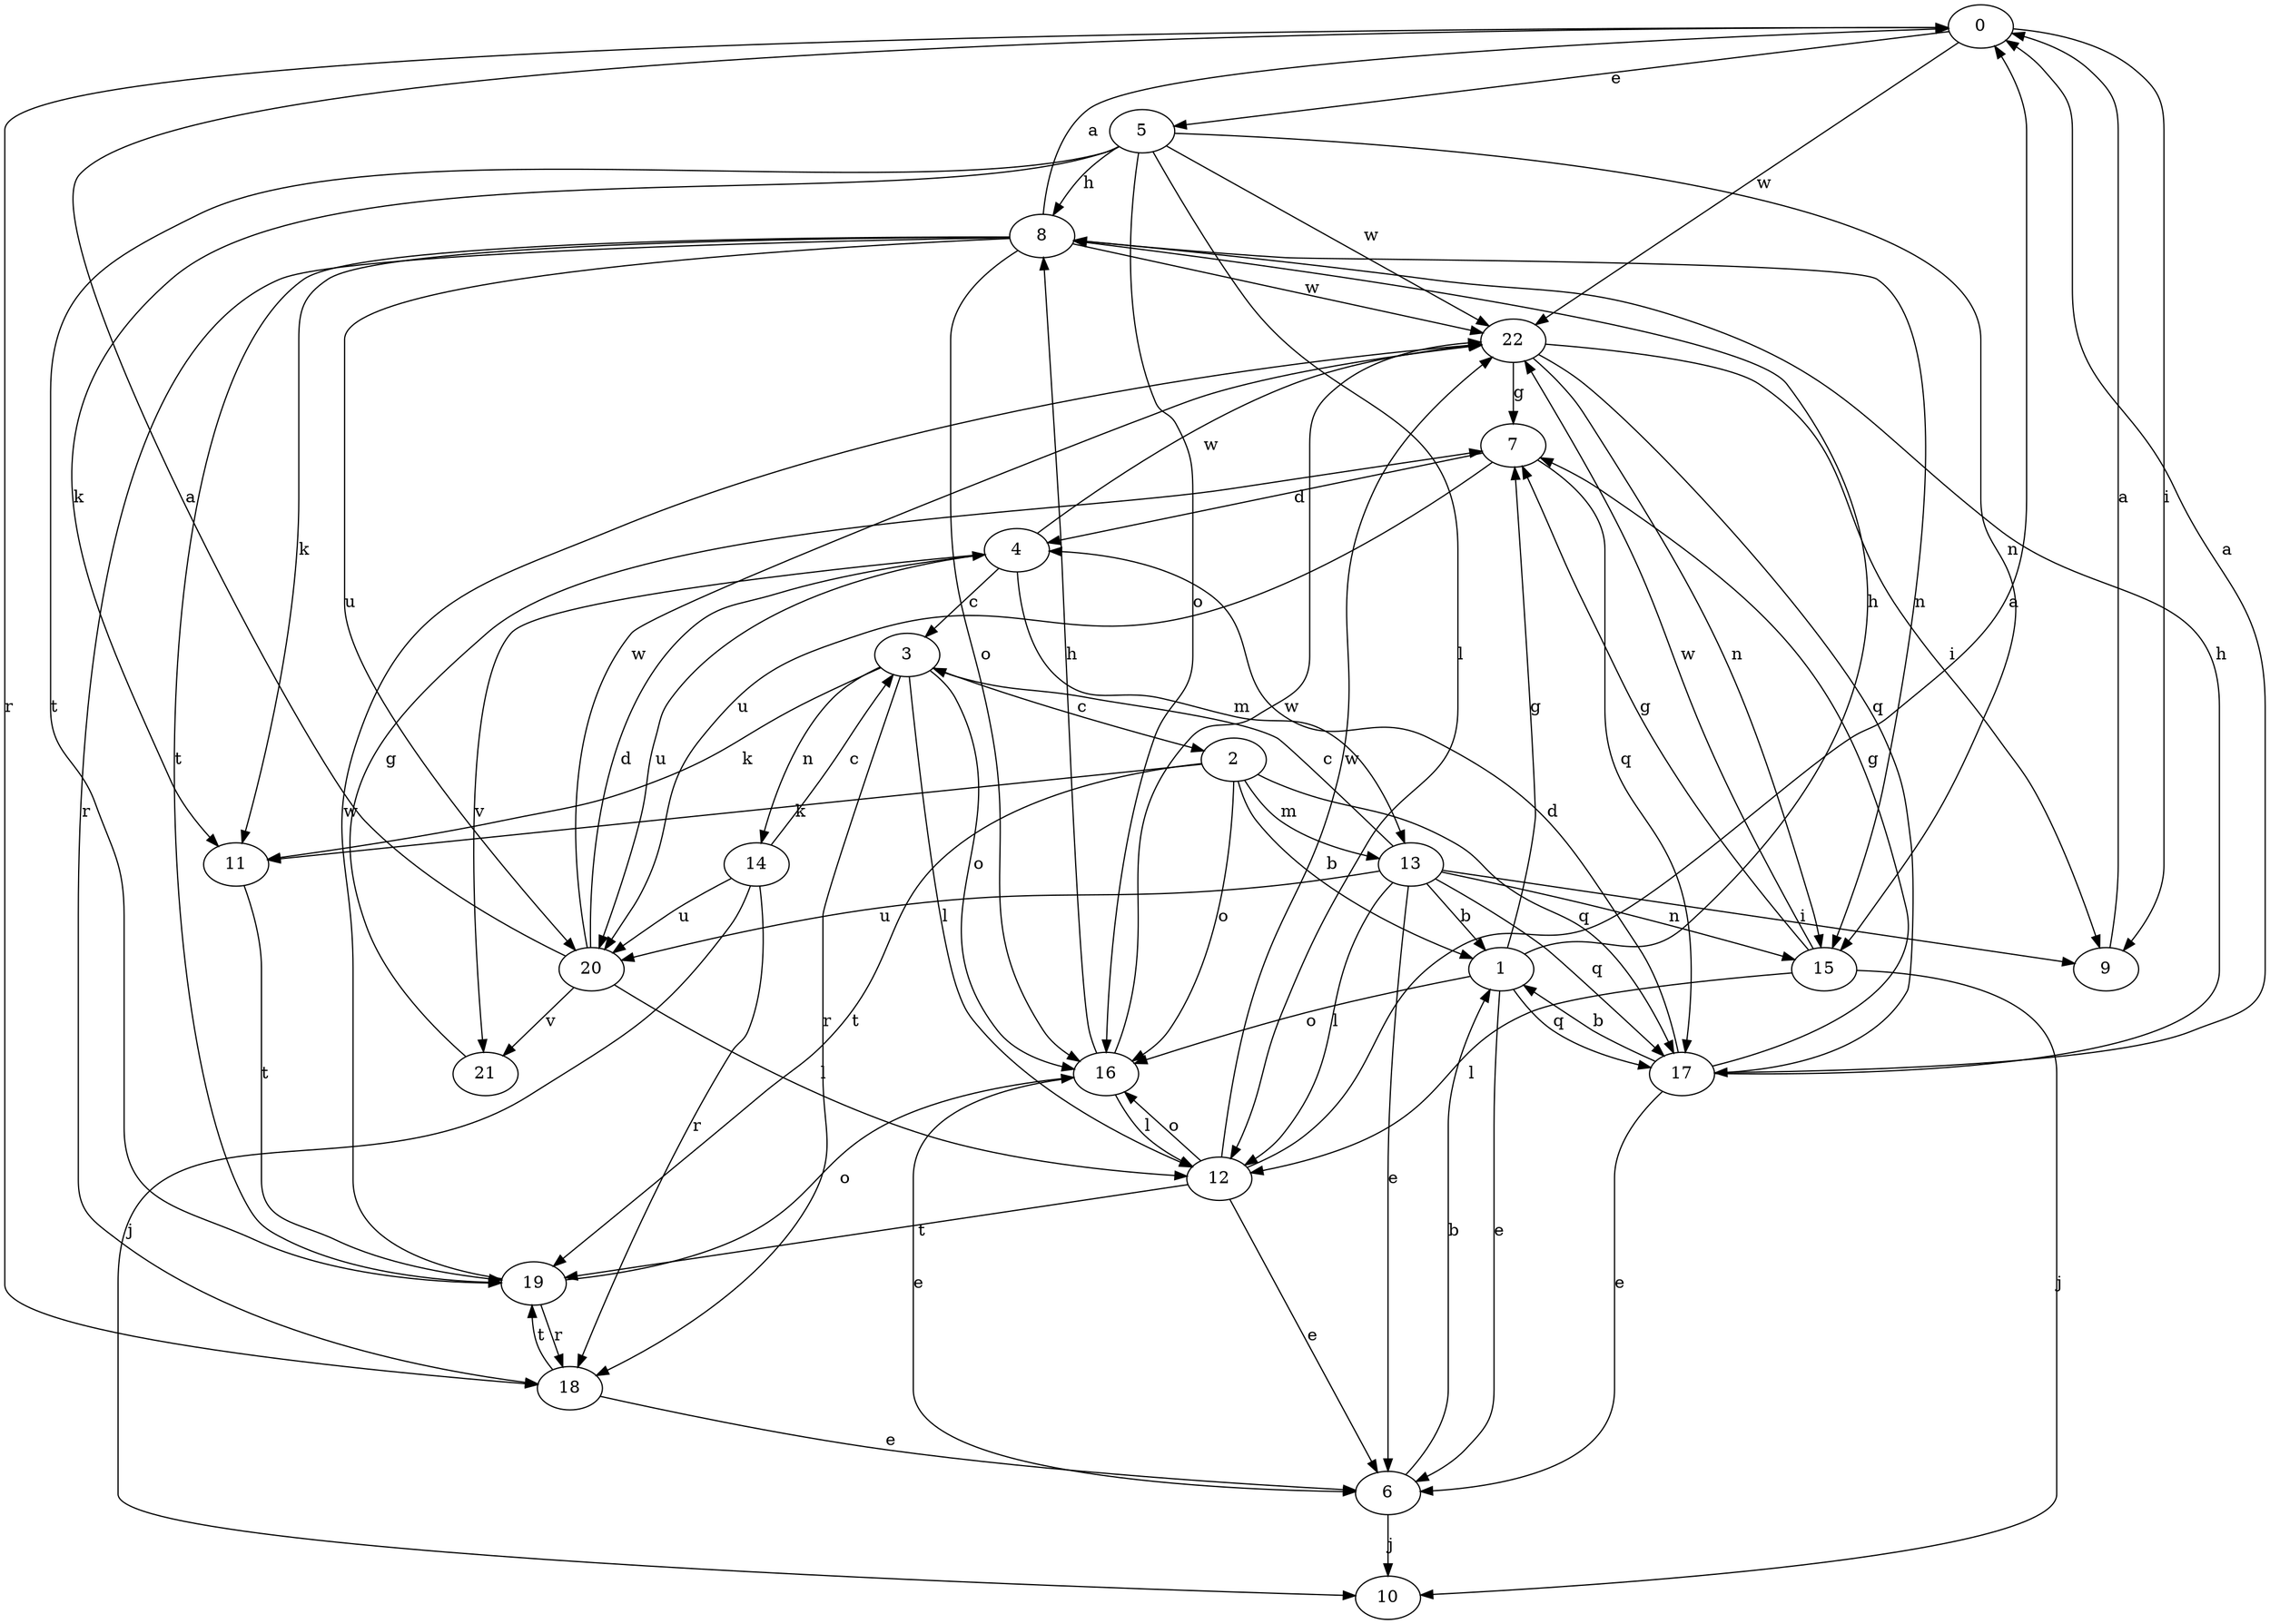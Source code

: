 strict digraph  {
0;
1;
2;
3;
4;
5;
6;
7;
8;
9;
10;
11;
12;
13;
14;
15;
16;
17;
18;
19;
20;
21;
22;
0 -> 5  [label=e];
0 -> 9  [label=i];
0 -> 18  [label=r];
0 -> 22  [label=w];
1 -> 6  [label=e];
1 -> 7  [label=g];
1 -> 8  [label=h];
1 -> 16  [label=o];
1 -> 17  [label=q];
2 -> 1  [label=b];
2 -> 11  [label=k];
2 -> 13  [label=m];
2 -> 16  [label=o];
2 -> 17  [label=q];
2 -> 19  [label=t];
3 -> 2  [label=c];
3 -> 11  [label=k];
3 -> 12  [label=l];
3 -> 14  [label=n];
3 -> 16  [label=o];
3 -> 18  [label=r];
4 -> 3  [label=c];
4 -> 13  [label=m];
4 -> 20  [label=u];
4 -> 21  [label=v];
4 -> 22  [label=w];
5 -> 8  [label=h];
5 -> 11  [label=k];
5 -> 12  [label=l];
5 -> 15  [label=n];
5 -> 16  [label=o];
5 -> 19  [label=t];
5 -> 22  [label=w];
6 -> 1  [label=b];
6 -> 10  [label=j];
7 -> 4  [label=d];
7 -> 17  [label=q];
7 -> 20  [label=u];
8 -> 0  [label=a];
8 -> 11  [label=k];
8 -> 15  [label=n];
8 -> 16  [label=o];
8 -> 18  [label=r];
8 -> 19  [label=t];
8 -> 20  [label=u];
8 -> 22  [label=w];
9 -> 0  [label=a];
11 -> 19  [label=t];
12 -> 0  [label=a];
12 -> 6  [label=e];
12 -> 16  [label=o];
12 -> 19  [label=t];
12 -> 22  [label=w];
13 -> 1  [label=b];
13 -> 3  [label=c];
13 -> 6  [label=e];
13 -> 9  [label=i];
13 -> 12  [label=l];
13 -> 15  [label=n];
13 -> 17  [label=q];
13 -> 20  [label=u];
14 -> 3  [label=c];
14 -> 10  [label=j];
14 -> 18  [label=r];
14 -> 20  [label=u];
15 -> 7  [label=g];
15 -> 10  [label=j];
15 -> 12  [label=l];
15 -> 22  [label=w];
16 -> 6  [label=e];
16 -> 8  [label=h];
16 -> 12  [label=l];
16 -> 22  [label=w];
17 -> 0  [label=a];
17 -> 1  [label=b];
17 -> 4  [label=d];
17 -> 6  [label=e];
17 -> 7  [label=g];
17 -> 8  [label=h];
18 -> 6  [label=e];
18 -> 19  [label=t];
19 -> 16  [label=o];
19 -> 18  [label=r];
19 -> 22  [label=w];
20 -> 0  [label=a];
20 -> 4  [label=d];
20 -> 12  [label=l];
20 -> 21  [label=v];
20 -> 22  [label=w];
21 -> 7  [label=g];
22 -> 7  [label=g];
22 -> 9  [label=i];
22 -> 15  [label=n];
22 -> 17  [label=q];
}

